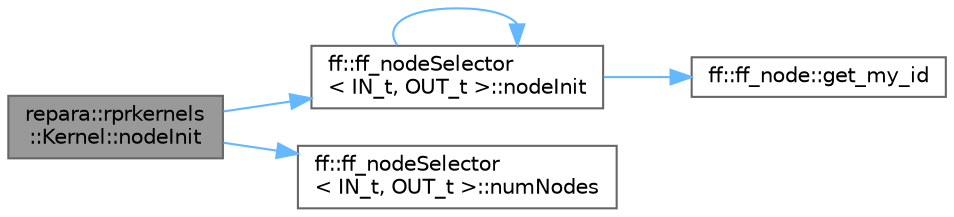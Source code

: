 digraph "repara::rprkernels::Kernel::nodeInit"
{
 // LATEX_PDF_SIZE
  bgcolor="transparent";
  edge [fontname=Helvetica,fontsize=10,labelfontname=Helvetica,labelfontsize=10];
  node [fontname=Helvetica,fontsize=10,shape=box,height=0.2,width=0.4];
  rankdir="LR";
  Node1 [id="Node000001",label="repara::rprkernels\l::Kernel::nodeInit",height=0.2,width=0.4,color="gray40", fillcolor="grey60", style="filled", fontcolor="black",tooltip="Node initialisation"];
  Node1 -> Node2 [id="edge1_Node000001_Node000002",color="steelblue1",style="solid",tooltip=" "];
  Node2 [id="Node000002",label="ff::ff_nodeSelector\l\< IN_t, OUT_t \>::nodeInit",height=0.2,width=0.4,color="grey40", fillcolor="white", style="filled",URL="$classff_1_1ff__node_selector.html#aaf6b5df1cb820521e2b184cb3639456c",tooltip=" "];
  Node2 -> Node3 [id="edge2_Node000002_Node000003",color="steelblue1",style="solid",tooltip=" "];
  Node3 [id="Node000003",label="ff::ff_node::get_my_id",height=0.2,width=0.4,color="grey40", fillcolor="white", style="filled",URL="$classff_1_1ff__node.html#a32d30503e0a33406841d77bc1f4dc2e2",tooltip="Returns the identifier of the node (not unique)"];
  Node2 -> Node2 [id="edge3_Node000002_Node000002",color="steelblue1",style="solid",tooltip=" "];
  Node1 -> Node4 [id="edge4_Node000001_Node000004",color="steelblue1",style="solid",tooltip=" "];
  Node4 [id="Node000004",label="ff::ff_nodeSelector\l\< IN_t, OUT_t \>::numNodes",height=0.2,width=0.4,color="grey40", fillcolor="white", style="filled",URL="$classff_1_1ff__node_selector.html#a7d1d6518c30898391a49008f7de9249a",tooltip=" "];
}
